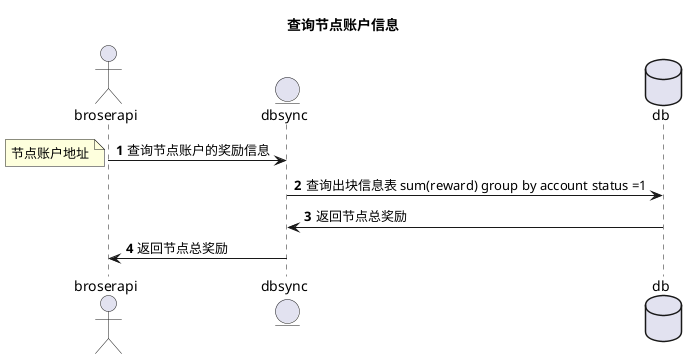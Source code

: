 @startuml
title:查询节点账户信息
autonumber
actor broserapi as a
entity dbsync as b
database db as d
a->b:查询节点账户的奖励信息
note left:节点账户地址
b->d:查询出块信息表 sum(reward) group by account status =1
d->b:返回节点总奖励
b->a:返回节点总奖励
@enduml